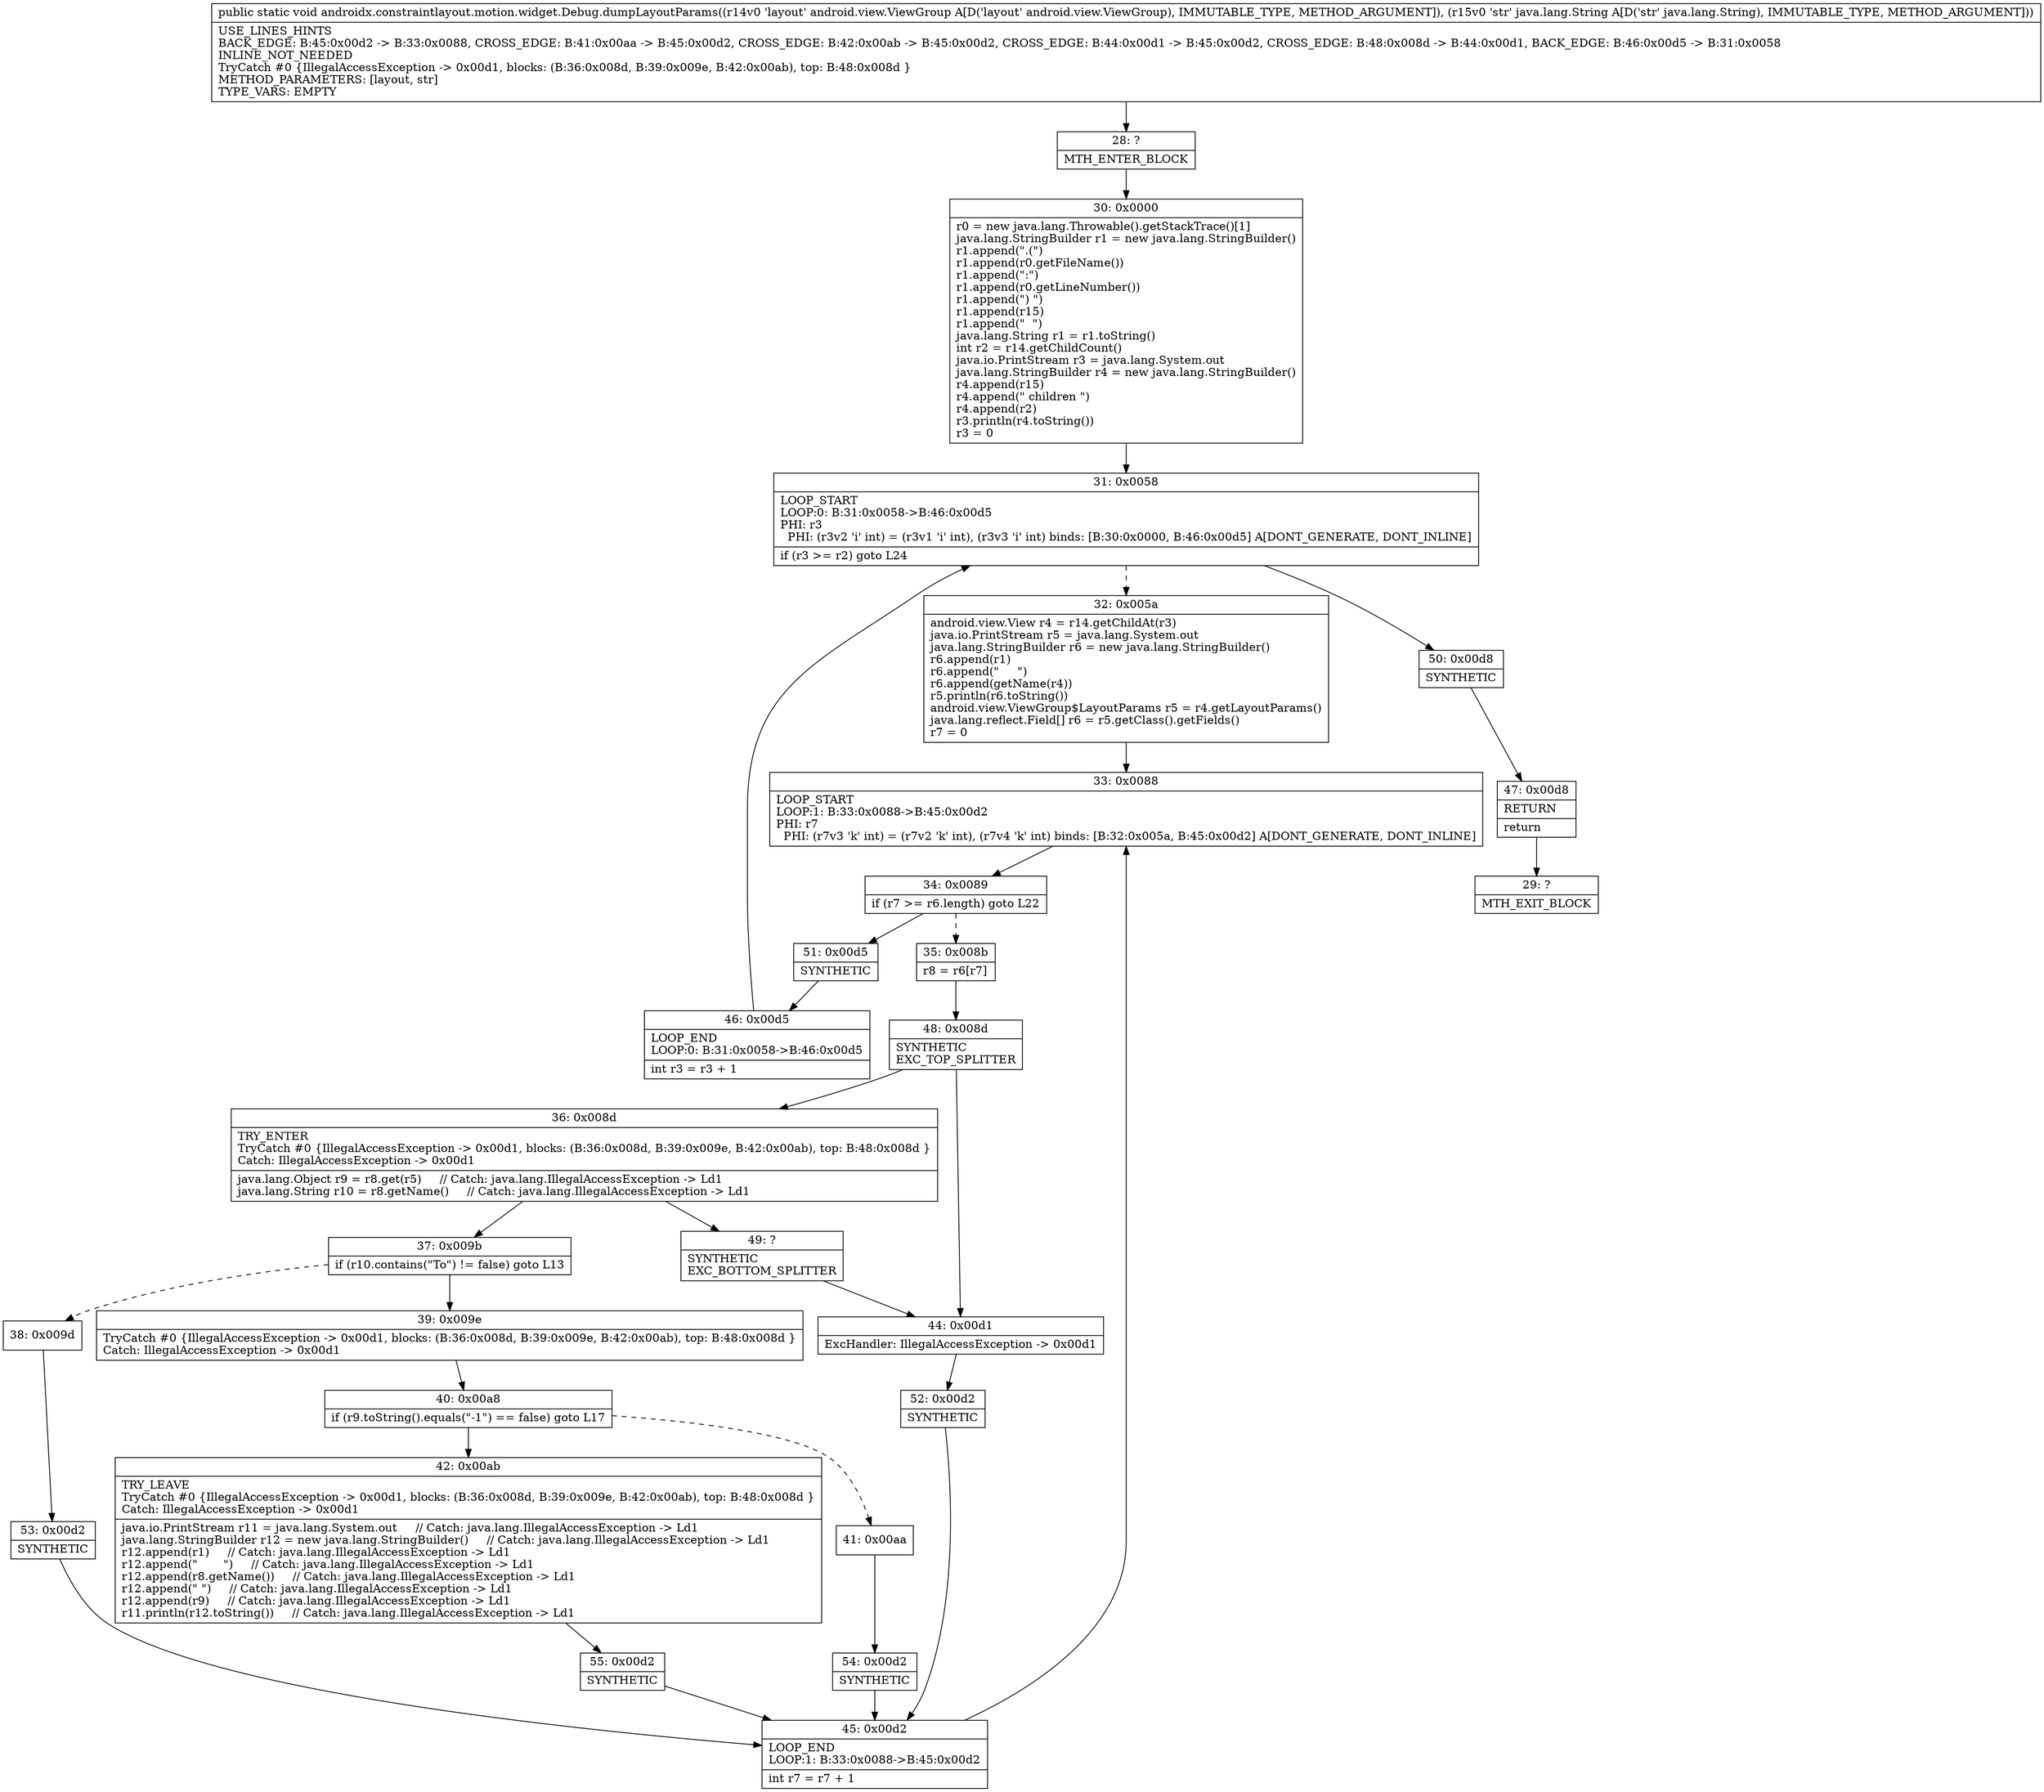 digraph "CFG forandroidx.constraintlayout.motion.widget.Debug.dumpLayoutParams(Landroid\/view\/ViewGroup;Ljava\/lang\/String;)V" {
Node_28 [shape=record,label="{28\:\ ?|MTH_ENTER_BLOCK\l}"];
Node_30 [shape=record,label="{30\:\ 0x0000|r0 = new java.lang.Throwable().getStackTrace()[1]\ljava.lang.StringBuilder r1 = new java.lang.StringBuilder()\lr1.append(\".(\")\lr1.append(r0.getFileName())\lr1.append(\":\")\lr1.append(r0.getLineNumber())\lr1.append(\") \")\lr1.append(r15)\lr1.append(\"  \")\ljava.lang.String r1 = r1.toString()\lint r2 = r14.getChildCount()\ljava.io.PrintStream r3 = java.lang.System.out\ljava.lang.StringBuilder r4 = new java.lang.StringBuilder()\lr4.append(r15)\lr4.append(\" children \")\lr4.append(r2)\lr3.println(r4.toString())\lr3 = 0\l}"];
Node_31 [shape=record,label="{31\:\ 0x0058|LOOP_START\lLOOP:0: B:31:0x0058\-\>B:46:0x00d5\lPHI: r3 \l  PHI: (r3v2 'i' int) = (r3v1 'i' int), (r3v3 'i' int) binds: [B:30:0x0000, B:46:0x00d5] A[DONT_GENERATE, DONT_INLINE]\l|if (r3 \>= r2) goto L24\l}"];
Node_32 [shape=record,label="{32\:\ 0x005a|android.view.View r4 = r14.getChildAt(r3)\ljava.io.PrintStream r5 = java.lang.System.out\ljava.lang.StringBuilder r6 = new java.lang.StringBuilder()\lr6.append(r1)\lr6.append(\"     \")\lr6.append(getName(r4))\lr5.println(r6.toString())\landroid.view.ViewGroup$LayoutParams r5 = r4.getLayoutParams()\ljava.lang.reflect.Field[] r6 = r5.getClass().getFields()\lr7 = 0\l}"];
Node_33 [shape=record,label="{33\:\ 0x0088|LOOP_START\lLOOP:1: B:33:0x0088\-\>B:45:0x00d2\lPHI: r7 \l  PHI: (r7v3 'k' int) = (r7v2 'k' int), (r7v4 'k' int) binds: [B:32:0x005a, B:45:0x00d2] A[DONT_GENERATE, DONT_INLINE]\l}"];
Node_34 [shape=record,label="{34\:\ 0x0089|if (r7 \>= r6.length) goto L22\l}"];
Node_35 [shape=record,label="{35\:\ 0x008b|r8 = r6[r7]\l}"];
Node_48 [shape=record,label="{48\:\ 0x008d|SYNTHETIC\lEXC_TOP_SPLITTER\l}"];
Node_36 [shape=record,label="{36\:\ 0x008d|TRY_ENTER\lTryCatch #0 \{IllegalAccessException \-\> 0x00d1, blocks: (B:36:0x008d, B:39:0x009e, B:42:0x00ab), top: B:48:0x008d \}\lCatch: IllegalAccessException \-\> 0x00d1\l|java.lang.Object r9 = r8.get(r5)     \/\/ Catch: java.lang.IllegalAccessException \-\> Ld1\ljava.lang.String r10 = r8.getName()     \/\/ Catch: java.lang.IllegalAccessException \-\> Ld1\l}"];
Node_37 [shape=record,label="{37\:\ 0x009b|if (r10.contains(\"To\") != false) goto L13\l}"];
Node_38 [shape=record,label="{38\:\ 0x009d}"];
Node_53 [shape=record,label="{53\:\ 0x00d2|SYNTHETIC\l}"];
Node_45 [shape=record,label="{45\:\ 0x00d2|LOOP_END\lLOOP:1: B:33:0x0088\-\>B:45:0x00d2\l|int r7 = r7 + 1\l}"];
Node_39 [shape=record,label="{39\:\ 0x009e|TryCatch #0 \{IllegalAccessException \-\> 0x00d1, blocks: (B:36:0x008d, B:39:0x009e, B:42:0x00ab), top: B:48:0x008d \}\lCatch: IllegalAccessException \-\> 0x00d1\l}"];
Node_40 [shape=record,label="{40\:\ 0x00a8|if (r9.toString().equals(\"\-1\") == false) goto L17\l}"];
Node_41 [shape=record,label="{41\:\ 0x00aa}"];
Node_54 [shape=record,label="{54\:\ 0x00d2|SYNTHETIC\l}"];
Node_42 [shape=record,label="{42\:\ 0x00ab|TRY_LEAVE\lTryCatch #0 \{IllegalAccessException \-\> 0x00d1, blocks: (B:36:0x008d, B:39:0x009e, B:42:0x00ab), top: B:48:0x008d \}\lCatch: IllegalAccessException \-\> 0x00d1\l|java.io.PrintStream r11 = java.lang.System.out     \/\/ Catch: java.lang.IllegalAccessException \-\> Ld1\ljava.lang.StringBuilder r12 = new java.lang.StringBuilder()     \/\/ Catch: java.lang.IllegalAccessException \-\> Ld1\lr12.append(r1)     \/\/ Catch: java.lang.IllegalAccessException \-\> Ld1\lr12.append(\"       \")     \/\/ Catch: java.lang.IllegalAccessException \-\> Ld1\lr12.append(r8.getName())     \/\/ Catch: java.lang.IllegalAccessException \-\> Ld1\lr12.append(\" \")     \/\/ Catch: java.lang.IllegalAccessException \-\> Ld1\lr12.append(r9)     \/\/ Catch: java.lang.IllegalAccessException \-\> Ld1\lr11.println(r12.toString())     \/\/ Catch: java.lang.IllegalAccessException \-\> Ld1\l}"];
Node_55 [shape=record,label="{55\:\ 0x00d2|SYNTHETIC\l}"];
Node_49 [shape=record,label="{49\:\ ?|SYNTHETIC\lEXC_BOTTOM_SPLITTER\l}"];
Node_44 [shape=record,label="{44\:\ 0x00d1|ExcHandler: IllegalAccessException \-\> 0x00d1\l}"];
Node_52 [shape=record,label="{52\:\ 0x00d2|SYNTHETIC\l}"];
Node_51 [shape=record,label="{51\:\ 0x00d5|SYNTHETIC\l}"];
Node_46 [shape=record,label="{46\:\ 0x00d5|LOOP_END\lLOOP:0: B:31:0x0058\-\>B:46:0x00d5\l|int r3 = r3 + 1\l}"];
Node_50 [shape=record,label="{50\:\ 0x00d8|SYNTHETIC\l}"];
Node_47 [shape=record,label="{47\:\ 0x00d8|RETURN\l|return\l}"];
Node_29 [shape=record,label="{29\:\ ?|MTH_EXIT_BLOCK\l}"];
MethodNode[shape=record,label="{public static void androidx.constraintlayout.motion.widget.Debug.dumpLayoutParams((r14v0 'layout' android.view.ViewGroup A[D('layout' android.view.ViewGroup), IMMUTABLE_TYPE, METHOD_ARGUMENT]), (r15v0 'str' java.lang.String A[D('str' java.lang.String), IMMUTABLE_TYPE, METHOD_ARGUMENT]))  | USE_LINES_HINTS\lBACK_EDGE: B:45:0x00d2 \-\> B:33:0x0088, CROSS_EDGE: B:41:0x00aa \-\> B:45:0x00d2, CROSS_EDGE: B:42:0x00ab \-\> B:45:0x00d2, CROSS_EDGE: B:44:0x00d1 \-\> B:45:0x00d2, CROSS_EDGE: B:48:0x008d \-\> B:44:0x00d1, BACK_EDGE: B:46:0x00d5 \-\> B:31:0x0058\lINLINE_NOT_NEEDED\lTryCatch #0 \{IllegalAccessException \-\> 0x00d1, blocks: (B:36:0x008d, B:39:0x009e, B:42:0x00ab), top: B:48:0x008d \}\lMETHOD_PARAMETERS: [layout, str]\lTYPE_VARS: EMPTY\l}"];
MethodNode -> Node_28;Node_28 -> Node_30;
Node_30 -> Node_31;
Node_31 -> Node_32[style=dashed];
Node_31 -> Node_50;
Node_32 -> Node_33;
Node_33 -> Node_34;
Node_34 -> Node_35[style=dashed];
Node_34 -> Node_51;
Node_35 -> Node_48;
Node_48 -> Node_36;
Node_48 -> Node_44;
Node_36 -> Node_37;
Node_36 -> Node_49;
Node_37 -> Node_38[style=dashed];
Node_37 -> Node_39;
Node_38 -> Node_53;
Node_53 -> Node_45;
Node_45 -> Node_33;
Node_39 -> Node_40;
Node_40 -> Node_41[style=dashed];
Node_40 -> Node_42;
Node_41 -> Node_54;
Node_54 -> Node_45;
Node_42 -> Node_55;
Node_55 -> Node_45;
Node_49 -> Node_44;
Node_44 -> Node_52;
Node_52 -> Node_45;
Node_51 -> Node_46;
Node_46 -> Node_31;
Node_50 -> Node_47;
Node_47 -> Node_29;
}

